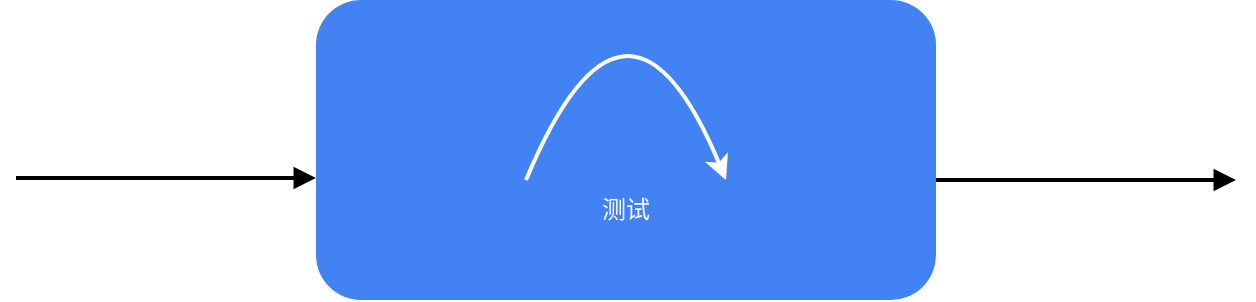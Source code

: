 <mxfile version="20.8.20" type="github">
  <diagram name="第 1 页" id="MydG-_rcRr0tfbFZN250">
    <mxGraphModel dx="994" dy="567" grid="1" gridSize="10" guides="1" tooltips="1" connect="1" arrows="1" fold="1" page="1" pageScale="1" pageWidth="827" pageHeight="1169" math="0" shadow="0">
      <root>
        <mxCell id="0" />
        <mxCell id="1" parent="0" />
        <mxCell id="htgn3hhVPYIvN9YOM_BT-1" value="" style="rounded=1;whiteSpace=wrap;html=1;strokeWidth=2;fillColor=#4282f2;strokeColor=none;" vertex="1" parent="1">
          <mxGeometry x="300" y="130" width="310" height="150" as="geometry" />
        </mxCell>
        <mxCell id="htgn3hhVPYIvN9YOM_BT-5" value="" style="endArrow=classic;html=1;labelBackgroundColor=default;strokeColor=#FFFFFF;strokeWidth=2;fontFamily=Helvetica;fontSize=12;fontColor=#FFFFFF;shape=connector;curved=1;" edge="1" parent="1">
          <mxGeometry width="50" height="50" relative="1" as="geometry">
            <mxPoint x="405" y="220" as="sourcePoint" />
            <mxPoint x="505" y="220" as="targetPoint" />
            <Array as="points">
              <mxPoint x="455" y="100" />
            </Array>
          </mxGeometry>
        </mxCell>
        <mxCell id="htgn3hhVPYIvN9YOM_BT-7" value="测试" style="text;strokeColor=none;align=center;fillColor=none;html=1;verticalAlign=middle;whiteSpace=wrap;rounded=0;fontSize=12;fontFamily=Helvetica;fontColor=#FFFFFF;" vertex="1" parent="1">
          <mxGeometry x="425" y="220" width="60" height="30" as="geometry" />
        </mxCell>
        <mxCell id="htgn3hhVPYIvN9YOM_BT-8" value="" style="endArrow=block;html=1;rounded=1;labelBackgroundColor=default;strokeColor=default;strokeWidth=2;fontFamily=Helvetica;fontSize=12;fontColor=#FFFFFF;shape=connector;endFill=1;" edge="1" parent="1">
          <mxGeometry width="50" height="50" relative="1" as="geometry">
            <mxPoint x="150" y="219" as="sourcePoint" />
            <mxPoint x="300" y="219" as="targetPoint" />
          </mxGeometry>
        </mxCell>
        <mxCell id="htgn3hhVPYIvN9YOM_BT-9" value="" style="endArrow=block;html=1;rounded=1;labelBackgroundColor=default;strokeColor=default;strokeWidth=2;fontFamily=Helvetica;fontSize=12;fontColor=#FFFFFF;shape=connector;endFill=1;" edge="1" parent="1">
          <mxGeometry width="50" height="50" relative="1" as="geometry">
            <mxPoint x="610" y="220" as="sourcePoint" />
            <mxPoint x="760" y="220" as="targetPoint" />
          </mxGeometry>
        </mxCell>
      </root>
    </mxGraphModel>
  </diagram>
</mxfile>
